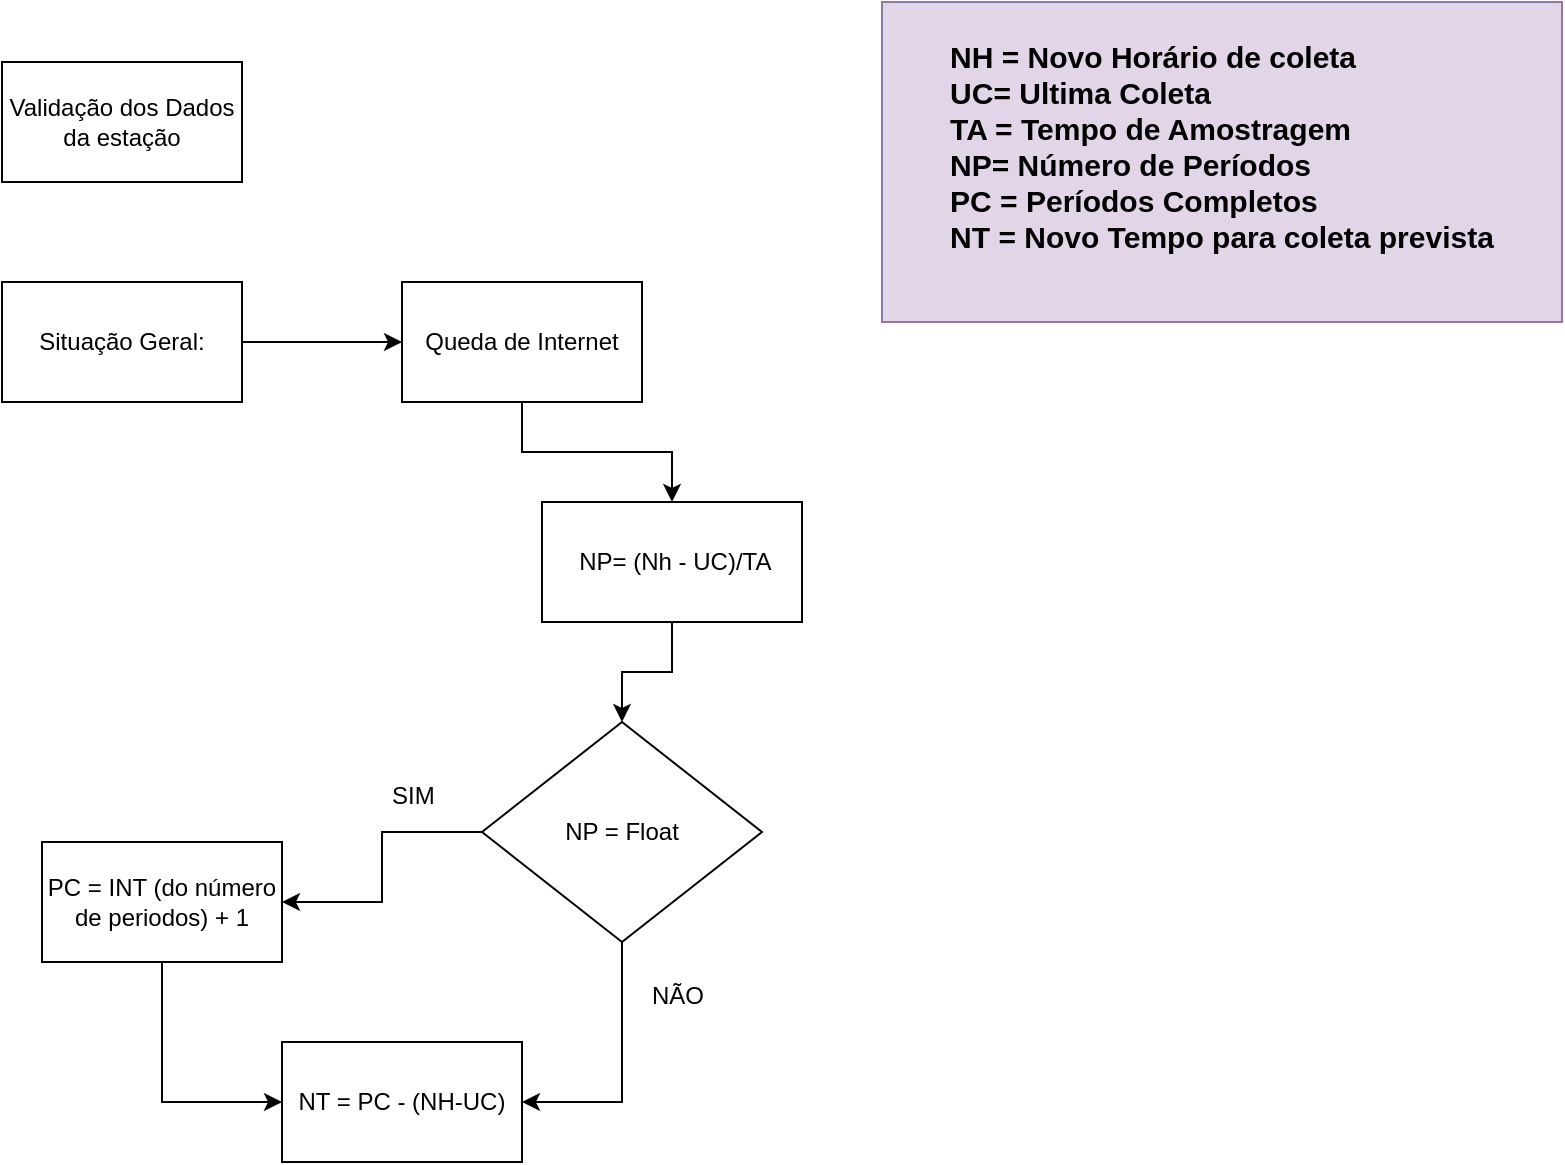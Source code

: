<mxfile version="17.4.6" type="github"><diagram id="8p747fBmEcy-iKY4c8tI" name="Page-1"><mxGraphModel dx="856" dy="391" grid="1" gridSize="10" guides="1" tooltips="1" connect="1" arrows="1" fold="1" page="1" pageScale="1" pageWidth="827" pageHeight="1169" math="0" shadow="0"><root><mxCell id="0"/><mxCell id="1" parent="0"/><mxCell id="40_XZp45qOCVzQw-5rsU-4" value="" style="edgeStyle=orthogonalEdgeStyle;rounded=0;orthogonalLoop=1;jettySize=auto;html=1;" edge="1" parent="1" source="40_XZp45qOCVzQw-5rsU-1" target="40_XZp45qOCVzQw-5rsU-3"><mxGeometry relative="1" as="geometry"/></mxCell><mxCell id="40_XZp45qOCVzQw-5rsU-1" value="Situação Geral:" style="rounded=0;whiteSpace=wrap;html=1;" vertex="1" parent="1"><mxGeometry x="40" y="160" width="120" height="60" as="geometry"/></mxCell><mxCell id="40_XZp45qOCVzQw-5rsU-2" value="Validação dos Dados da estação" style="rounded=0;whiteSpace=wrap;html=1;" vertex="1" parent="1"><mxGeometry x="40" y="50" width="120" height="60" as="geometry"/></mxCell><mxCell id="40_XZp45qOCVzQw-5rsU-6" value="" style="edgeStyle=orthogonalEdgeStyle;rounded=0;orthogonalLoop=1;jettySize=auto;html=1;" edge="1" parent="1" source="40_XZp45qOCVzQw-5rsU-3" target="40_XZp45qOCVzQw-5rsU-5"><mxGeometry relative="1" as="geometry"/></mxCell><mxCell id="40_XZp45qOCVzQw-5rsU-3" value="Queda de Internet" style="whiteSpace=wrap;html=1;rounded=0;" vertex="1" parent="1"><mxGeometry x="240" y="160" width="120" height="60" as="geometry"/></mxCell><mxCell id="40_XZp45qOCVzQw-5rsU-9" value="" style="edgeStyle=orthogonalEdgeStyle;rounded=0;orthogonalLoop=1;jettySize=auto;html=1;" edge="1" parent="1" source="40_XZp45qOCVzQw-5rsU-5" target="40_XZp45qOCVzQw-5rsU-8"><mxGeometry relative="1" as="geometry"/></mxCell><mxCell id="40_XZp45qOCVzQw-5rsU-5" value="&amp;nbsp;NP= (Nh - UC)/TA" style="whiteSpace=wrap;html=1;rounded=0;" vertex="1" parent="1"><mxGeometry x="310" y="270" width="130" height="60" as="geometry"/></mxCell><mxCell id="40_XZp45qOCVzQw-5rsU-14" style="edgeStyle=orthogonalEdgeStyle;rounded=0;orthogonalLoop=1;jettySize=auto;html=1;entryX=1;entryY=0.5;entryDx=0;entryDy=0;" edge="1" parent="1" source="40_XZp45qOCVzQw-5rsU-8" target="40_XZp45qOCVzQw-5rsU-12"><mxGeometry relative="1" as="geometry"/></mxCell><mxCell id="40_XZp45qOCVzQw-5rsU-15" style="edgeStyle=orthogonalEdgeStyle;rounded=0;orthogonalLoop=1;jettySize=auto;html=1;entryX=1;entryY=0.5;entryDx=0;entryDy=0;" edge="1" parent="1" source="40_XZp45qOCVzQw-5rsU-8" target="40_XZp45qOCVzQw-5rsU-11"><mxGeometry relative="1" as="geometry"/></mxCell><mxCell id="40_XZp45qOCVzQw-5rsU-8" value="NP = Float" style="rhombus;whiteSpace=wrap;html=1;" vertex="1" parent="1"><mxGeometry x="280" y="380" width="140" height="110" as="geometry"/></mxCell><mxCell id="40_XZp45qOCVzQw-5rsU-27" value="" style="edgeStyle=orthogonalEdgeStyle;rounded=0;orthogonalLoop=1;jettySize=auto;html=1;entryX=0;entryY=0.5;entryDx=0;entryDy=0;" edge="1" parent="1" source="40_XZp45qOCVzQw-5rsU-11" target="40_XZp45qOCVzQw-5rsU-12"><mxGeometry relative="1" as="geometry"><mxPoint x="70" y="650" as="targetPoint"/></mxGeometry></mxCell><mxCell id="40_XZp45qOCVzQw-5rsU-11" value="PC = INT (do número de periodos) + 1" style="rounded=0;whiteSpace=wrap;html=1;" vertex="1" parent="1"><mxGeometry x="60" y="440" width="120" height="60" as="geometry"/></mxCell><mxCell id="40_XZp45qOCVzQw-5rsU-12" value="NT = PC - (NH-UC)" style="whiteSpace=wrap;html=1;rounded=0;" vertex="1" parent="1"><mxGeometry x="180" y="540" width="120" height="60" as="geometry"/></mxCell><mxCell id="40_XZp45qOCVzQw-5rsU-17" value="SIM" style="text;html=1;strokeColor=none;fillColor=none;spacing=5;spacingTop=-20;whiteSpace=wrap;overflow=hidden;rounded=0;" vertex="1" parent="1"><mxGeometry x="230" y="420" width="40" height="40" as="geometry"/></mxCell><mxCell id="40_XZp45qOCVzQw-5rsU-20" value="NÃO" style="text;html=1;strokeColor=none;fillColor=none;spacing=5;spacingTop=-20;whiteSpace=wrap;overflow=hidden;rounded=0;" vertex="1" parent="1"><mxGeometry x="360" y="520" width="40" as="geometry"/></mxCell><mxCell id="40_XZp45qOCVzQw-5rsU-23" value="&lt;div style=&quot;font-size: 15px&quot; align=&quot;justify&quot;&gt;&lt;b&gt;&lt;font style=&quot;font-size: 15px&quot;&gt;NH = Novo Horário de coleta&lt;/font&gt;&lt;/b&gt;&lt;/div&gt;&lt;div style=&quot;font-size: 15px&quot; align=&quot;justify&quot;&gt;&lt;b&gt;&lt;font style=&quot;font-size: 15px&quot;&gt;UC= Ultima Coleta &lt;br&gt;&lt;/font&gt;&lt;/b&gt;&lt;/div&gt;&lt;div style=&quot;font-size: 15px&quot; align=&quot;justify&quot;&gt;&lt;b&gt;&lt;font style=&quot;font-size: 15px&quot;&gt;TA = Tempo de Amostragem&lt;/font&gt;&lt;/b&gt;&lt;/div&gt;&lt;div style=&quot;font-size: 15px&quot; align=&quot;justify&quot;&gt;&lt;b&gt;&lt;font style=&quot;font-size: 15px&quot;&gt;NP= Número de Períodos&lt;/font&gt;&lt;/b&gt;&lt;/div&gt;&lt;div style=&quot;font-size: 15px&quot; align=&quot;justify&quot;&gt;&lt;b&gt;&lt;font style=&quot;font-size: 15px&quot;&gt;PC = Períodos Completos&lt;/font&gt;&lt;/b&gt;&lt;/div&gt;&lt;div style=&quot;font-size: 15px&quot; align=&quot;justify&quot;&gt;&lt;b&gt;&lt;font style=&quot;font-size: 15px&quot;&gt;NT = Novo Tempo para coleta prevista&lt;br&gt;&lt;/font&gt;&lt;/b&gt;&lt;/div&gt;&lt;div&gt;&lt;b&gt;&lt;br&gt;&lt;/b&gt;&lt;/div&gt;" style="text;html=1;align=center;verticalAlign=middle;whiteSpace=wrap;rounded=0;fillColor=#e1d5e7;strokeColor=#9673a6;" vertex="1" parent="1"><mxGeometry x="480" y="20" width="340" height="160" as="geometry"/></mxCell></root></mxGraphModel></diagram></mxfile>